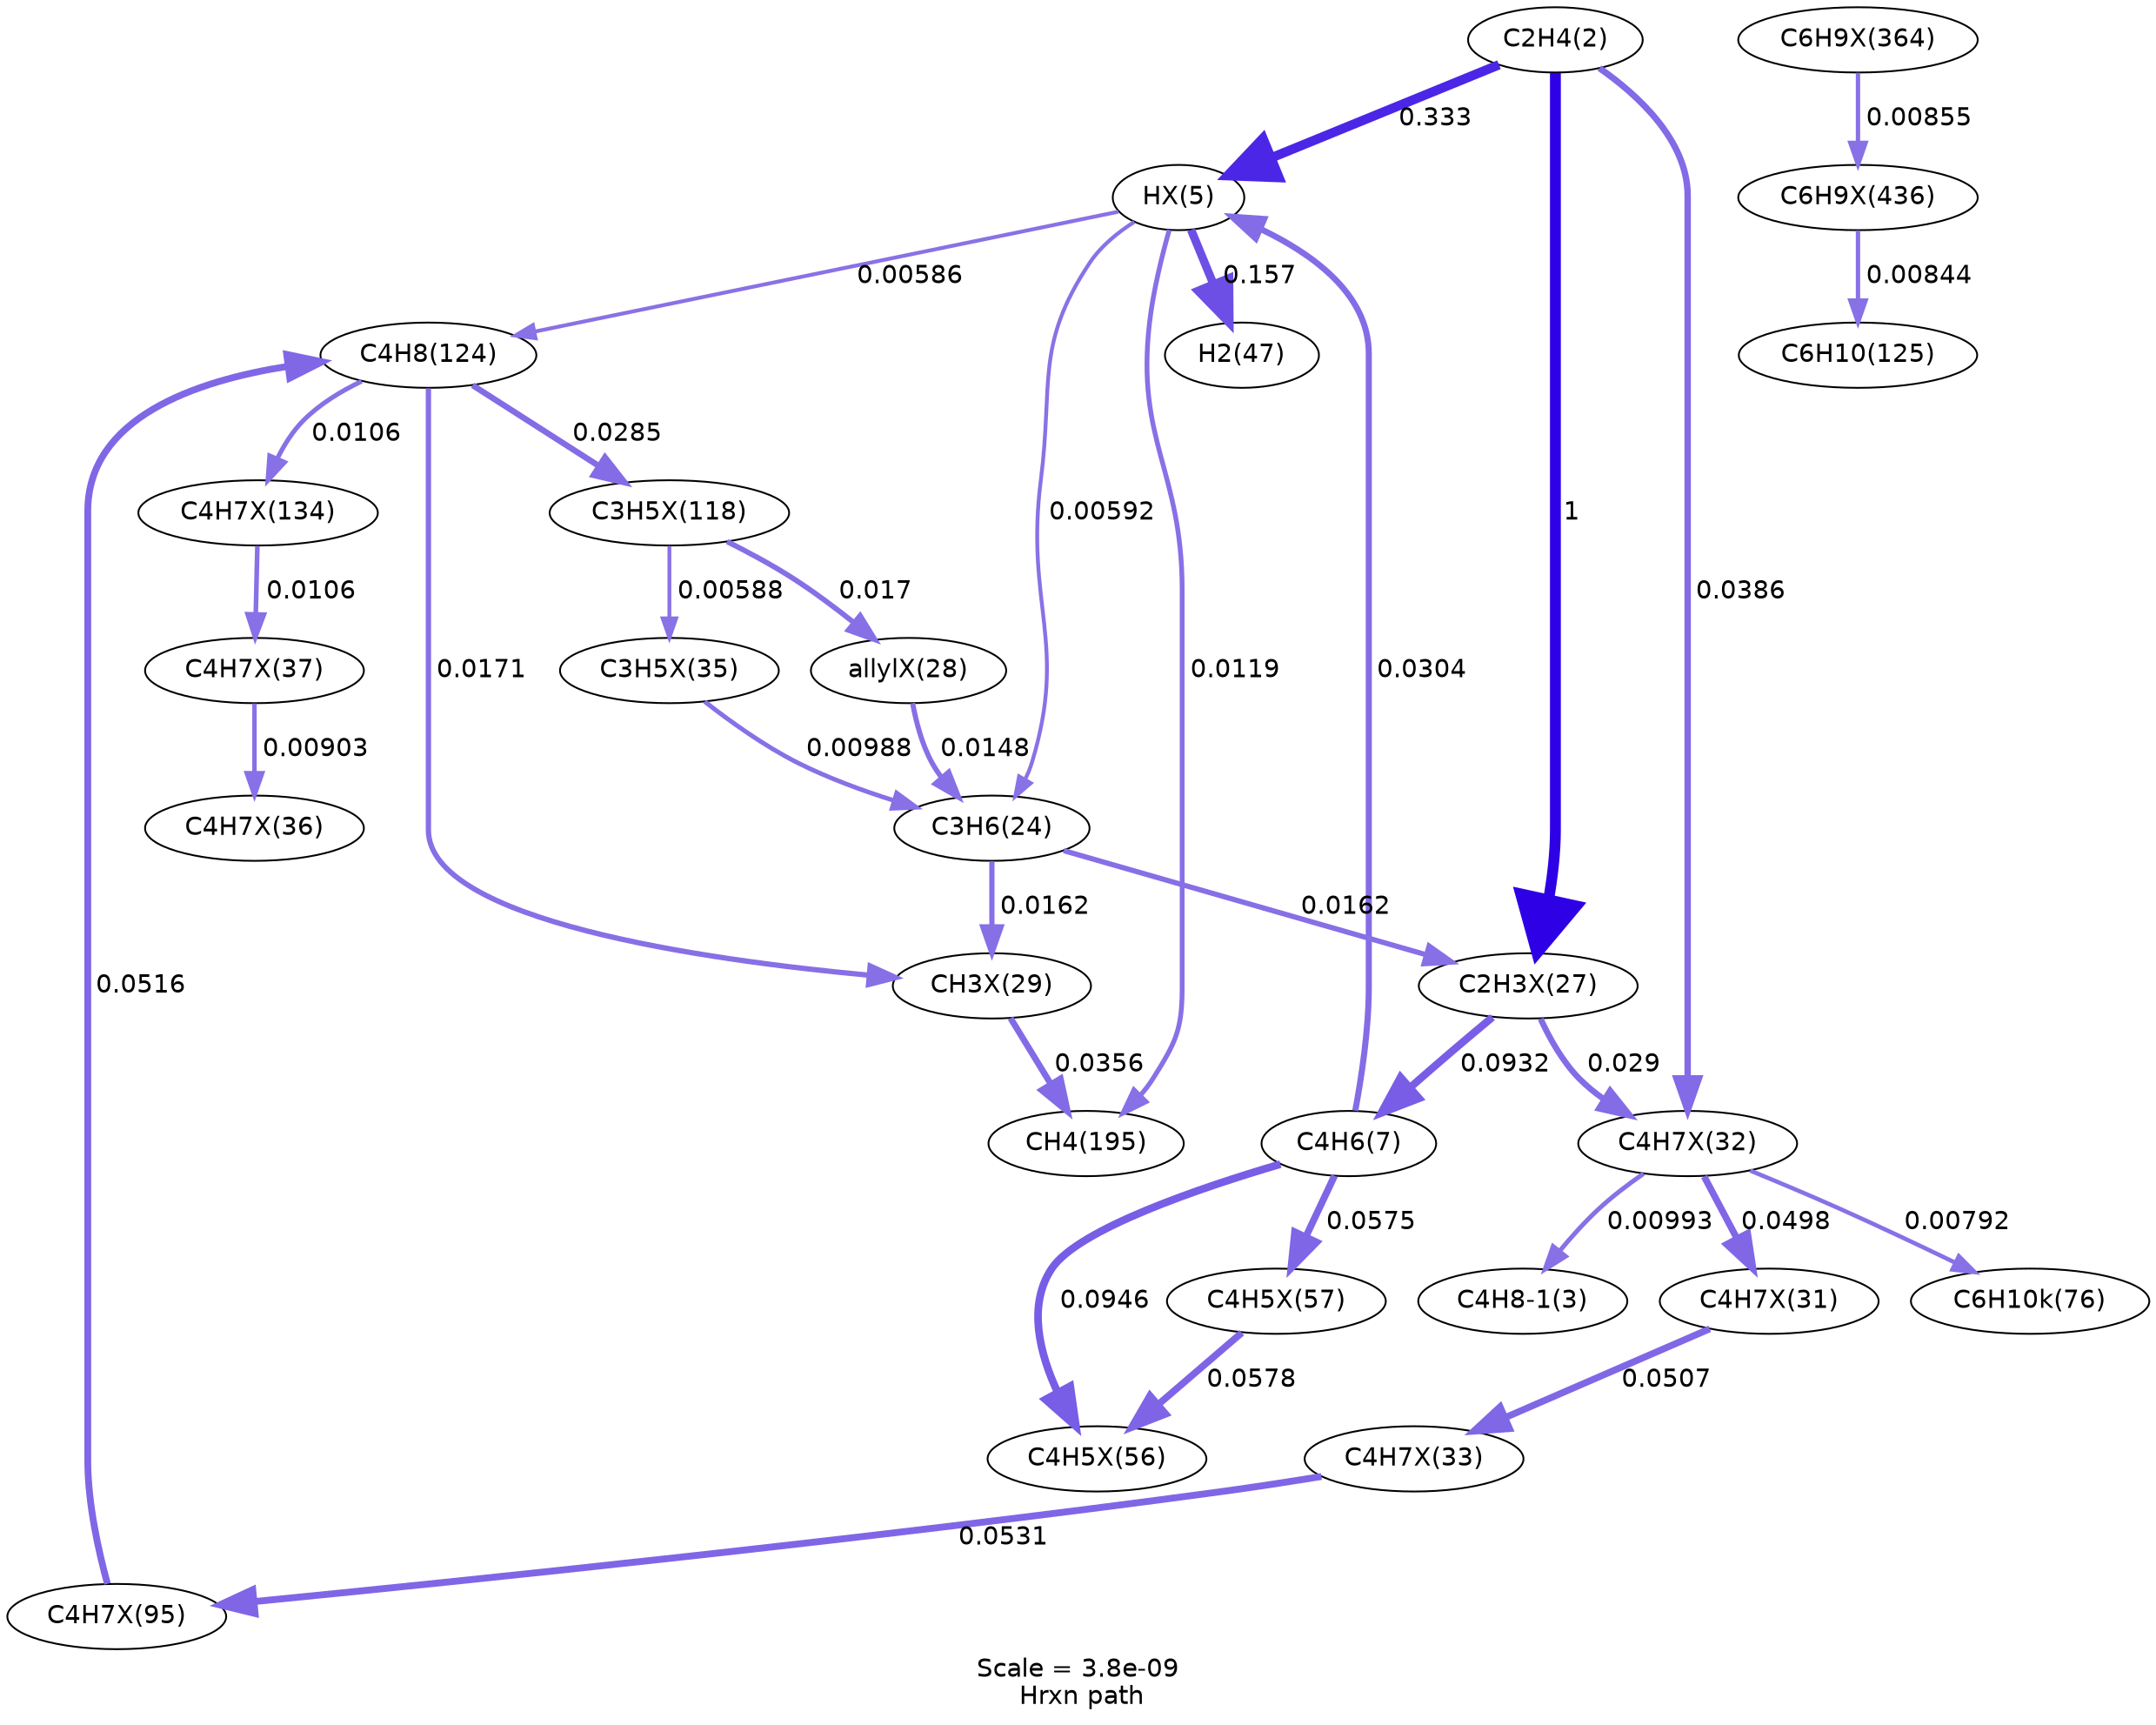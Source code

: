 digraph reaction_paths {
center=1;
s5 -> s27[fontname="Helvetica", style="setlinewidth(5.17)", arrowsize=2.59, color="0.7, 0.833, 0.9"
, label=" 0.333"];
s5 -> s28[fontname="Helvetica", style="setlinewidth(6)", arrowsize=3, color="0.7, 1.5, 0.9"
, label=" 1"];
s5 -> s33[fontname="Helvetica", style="setlinewidth(3.54)", arrowsize=1.77, color="0.7, 0.539, 0.9"
, label=" 0.0386"];
s27 -> s10[fontname="Helvetica", style="setlinewidth(4.6)", arrowsize=2.3, color="0.7, 0.657, 0.9"
, label=" 0.157"];
s8 -> s27[fontname="Helvetica", style="setlinewidth(3.36)", arrowsize=1.68, color="0.7, 0.53, 0.9"
, label=" 0.0304"];
s27 -> s13[fontname="Helvetica", style="setlinewidth(2.12)", arrowsize=1.06, color="0.7, 0.506, 0.9"
, label=" 0.00586"];
s27 -> s9[fontname="Helvetica", style="setlinewidth(2.13)", arrowsize=1.06, color="0.7, 0.506, 0.9"
, label=" 0.00592"];
s27 -> s17[fontname="Helvetica", style="setlinewidth(2.65)", arrowsize=1.33, color="0.7, 0.512, 0.9"
, label=" 0.0119"];
s28 -> s8[fontname="Helvetica", style="setlinewidth(4.21)", arrowsize=2.1, color="0.7, 0.593, 0.9"
, label=" 0.0932"];
s28 -> s33[fontname="Helvetica", style="setlinewidth(3.33)", arrowsize=1.66, color="0.7, 0.529, 0.9"
, label=" 0.029"];
s9 -> s28[fontname="Helvetica", style="setlinewidth(2.89)", arrowsize=1.44, color="0.7, 0.516, 0.9"
, label=" 0.0162"];
s8 -> s40[fontname="Helvetica", style="setlinewidth(3.84)", arrowsize=1.92, color="0.7, 0.557, 0.9"
, label=" 0.0575"];
s8 -> s39[fontname="Helvetica", style="setlinewidth(4.22)", arrowsize=2.11, color="0.7, 0.595, 0.9"
, label=" 0.0946"];
s33 -> s6[fontname="Helvetica", style="setlinewidth(2.52)", arrowsize=1.26, color="0.7, 0.51, 0.9"
, label=" 0.00993"];
s33 -> s32[fontname="Helvetica", style="setlinewidth(3.73)", arrowsize=1.87, color="0.7, 0.55, 0.9"
, label=" 0.0498"];
s33 -> s11[fontname="Helvetica", style="setlinewidth(2.35)", arrowsize=1.17, color="0.7, 0.508, 0.9"
, label=" 0.00792"];
s32 -> s34[fontname="Helvetica", style="setlinewidth(3.75)", arrowsize=1.87, color="0.7, 0.551, 0.9"
, label=" 0.0507"];
s34 -> s43[fontname="Helvetica", style="setlinewidth(3.78)", arrowsize=1.89, color="0.7, 0.553, 0.9"
, label=" 0.0531"];
s43 -> s13[fontname="Helvetica", style="setlinewidth(3.76)", arrowsize=1.88, color="0.7, 0.552, 0.9"
, label=" 0.0516"];
s13 -> s46[fontname="Helvetica", style="setlinewidth(2.57)", arrowsize=1.28, color="0.7, 0.511, 0.9"
, label=" 0.0106"];
s13 -> s30[fontname="Helvetica", style="setlinewidth(2.93)", arrowsize=1.46, color="0.7, 0.517, 0.9"
, label=" 0.0171"];
s13 -> s44[fontname="Helvetica", style="setlinewidth(3.31)", arrowsize=1.66, color="0.7, 0.529, 0.9"
, label=" 0.0285"];
s40 -> s39[fontname="Helvetica", style="setlinewidth(3.85)", arrowsize=1.92, color="0.7, 0.558, 0.9"
, label=" 0.0578"];
s46 -> s38[fontname="Helvetica", style="setlinewidth(2.57)", arrowsize=1.28, color="0.7, 0.511, 0.9"
, label=" 0.0106"];
s38 -> s37[fontname="Helvetica", style="setlinewidth(2.45)", arrowsize=1.22, color="0.7, 0.509, 0.9"
, label=" 0.00903"];
s9 -> s30[fontname="Helvetica", style="setlinewidth(2.89)", arrowsize=1.44, color="0.7, 0.516, 0.9"
, label=" 0.0162"];
s30 -> s17[fontname="Helvetica", style="setlinewidth(3.48)", arrowsize=1.74, color="0.7, 0.536, 0.9"
, label=" 0.0356"];
s44 -> s29[fontname="Helvetica", style="setlinewidth(2.92)", arrowsize=1.46, color="0.7, 0.517, 0.9"
, label=" 0.017"];
s44 -> s36[fontname="Helvetica", style="setlinewidth(2.12)", arrowsize=1.06, color="0.7, 0.506, 0.9"
, label=" 0.00588"];
s29 -> s9[fontname="Helvetica", style="setlinewidth(2.82)", arrowsize=1.41, color="0.7, 0.515, 0.9"
, label=" 0.0148"];
s36 -> s9[fontname="Helvetica", style="setlinewidth(2.51)", arrowsize=1.26, color="0.7, 0.51, 0.9"
, label=" 0.00988"];
s54 -> s56[fontname="Helvetica", style="setlinewidth(2.4)", arrowsize=1.2, color="0.7, 0.509, 0.9"
, label=" 0.00855"];
s56 -> s14[fontname="Helvetica", style="setlinewidth(2.4)", arrowsize=1.2, color="0.7, 0.508, 0.9"
, label=" 0.00844"];
s5 [ fontname="Helvetica", label="C2H4(2)"];
s6 [ fontname="Helvetica", label="C4H8-1(3)"];
s8 [ fontname="Helvetica", label="C4H6(7)"];
s9 [ fontname="Helvetica", label="C3H6(24)"];
s10 [ fontname="Helvetica", label="H2(47)"];
s11 [ fontname="Helvetica", label="C6H10k(76)"];
s13 [ fontname="Helvetica", label="C4H8(124)"];
s14 [ fontname="Helvetica", label="C6H10(125)"];
s17 [ fontname="Helvetica", label="CH4(195)"];
s27 [ fontname="Helvetica", label="HX(5)"];
s28 [ fontname="Helvetica", label="C2H3X(27)"];
s29 [ fontname="Helvetica", label="allylX(28)"];
s30 [ fontname="Helvetica", label="CH3X(29)"];
s32 [ fontname="Helvetica", label="C4H7X(31)"];
s33 [ fontname="Helvetica", label="C4H7X(32)"];
s34 [ fontname="Helvetica", label="C4H7X(33)"];
s36 [ fontname="Helvetica", label="C3H5X(35)"];
s37 [ fontname="Helvetica", label="C4H7X(36)"];
s38 [ fontname="Helvetica", label="C4H7X(37)"];
s39 [ fontname="Helvetica", label="C4H5X(56)"];
s40 [ fontname="Helvetica", label="C4H5X(57)"];
s43 [ fontname="Helvetica", label="C4H7X(95)"];
s44 [ fontname="Helvetica", label="C3H5X(118)"];
s46 [ fontname="Helvetica", label="C4H7X(134)"];
s54 [ fontname="Helvetica", label="C6H9X(364)"];
s56 [ fontname="Helvetica", label="C6H9X(436)"];
 label = "Scale = 3.8e-09\l Hrxn path";
 fontname = "Helvetica";
}
